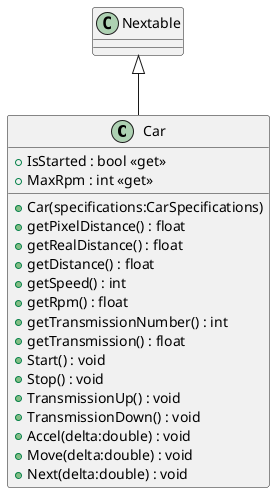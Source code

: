 @startuml
class Car {
    + IsStarted : bool <<get>>
    + MaxRpm : int <<get>>
    + Car(specifications:CarSpecifications)
    + getPixelDistance() : float
    + getRealDistance() : float
    + getDistance() : float
    + getSpeed() : int
    + getRpm() : float
    + getTransmissionNumber() : int
    + getTransmission() : float
    + Start() : void
    + Stop() : void
    + TransmissionUp() : void
    + TransmissionDown() : void
    + Accel(delta:double) : void
    + Move(delta:double) : void
    + Next(delta:double) : void
}
Nextable <|-- Car
@enduml
